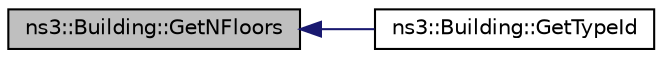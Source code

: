 digraph "ns3::Building::GetNFloors"
{
  edge [fontname="Helvetica",fontsize="10",labelfontname="Helvetica",labelfontsize="10"];
  node [fontname="Helvetica",fontsize="10",shape=record];
  rankdir="LR";
  Node1 [label="ns3::Building::GetNFloors",height=0.2,width=0.4,color="black", fillcolor="grey75", style="filled", fontcolor="black"];
  Node1 -> Node2 [dir="back",color="midnightblue",fontsize="10",style="solid"];
  Node2 [label="ns3::Building::GetTypeId",height=0.2,width=0.4,color="black", fillcolor="white", style="filled",URL="$d3/d67/classns3_1_1Building.html#ad8d823ade148dd17d8767427d1986d02"];
}
